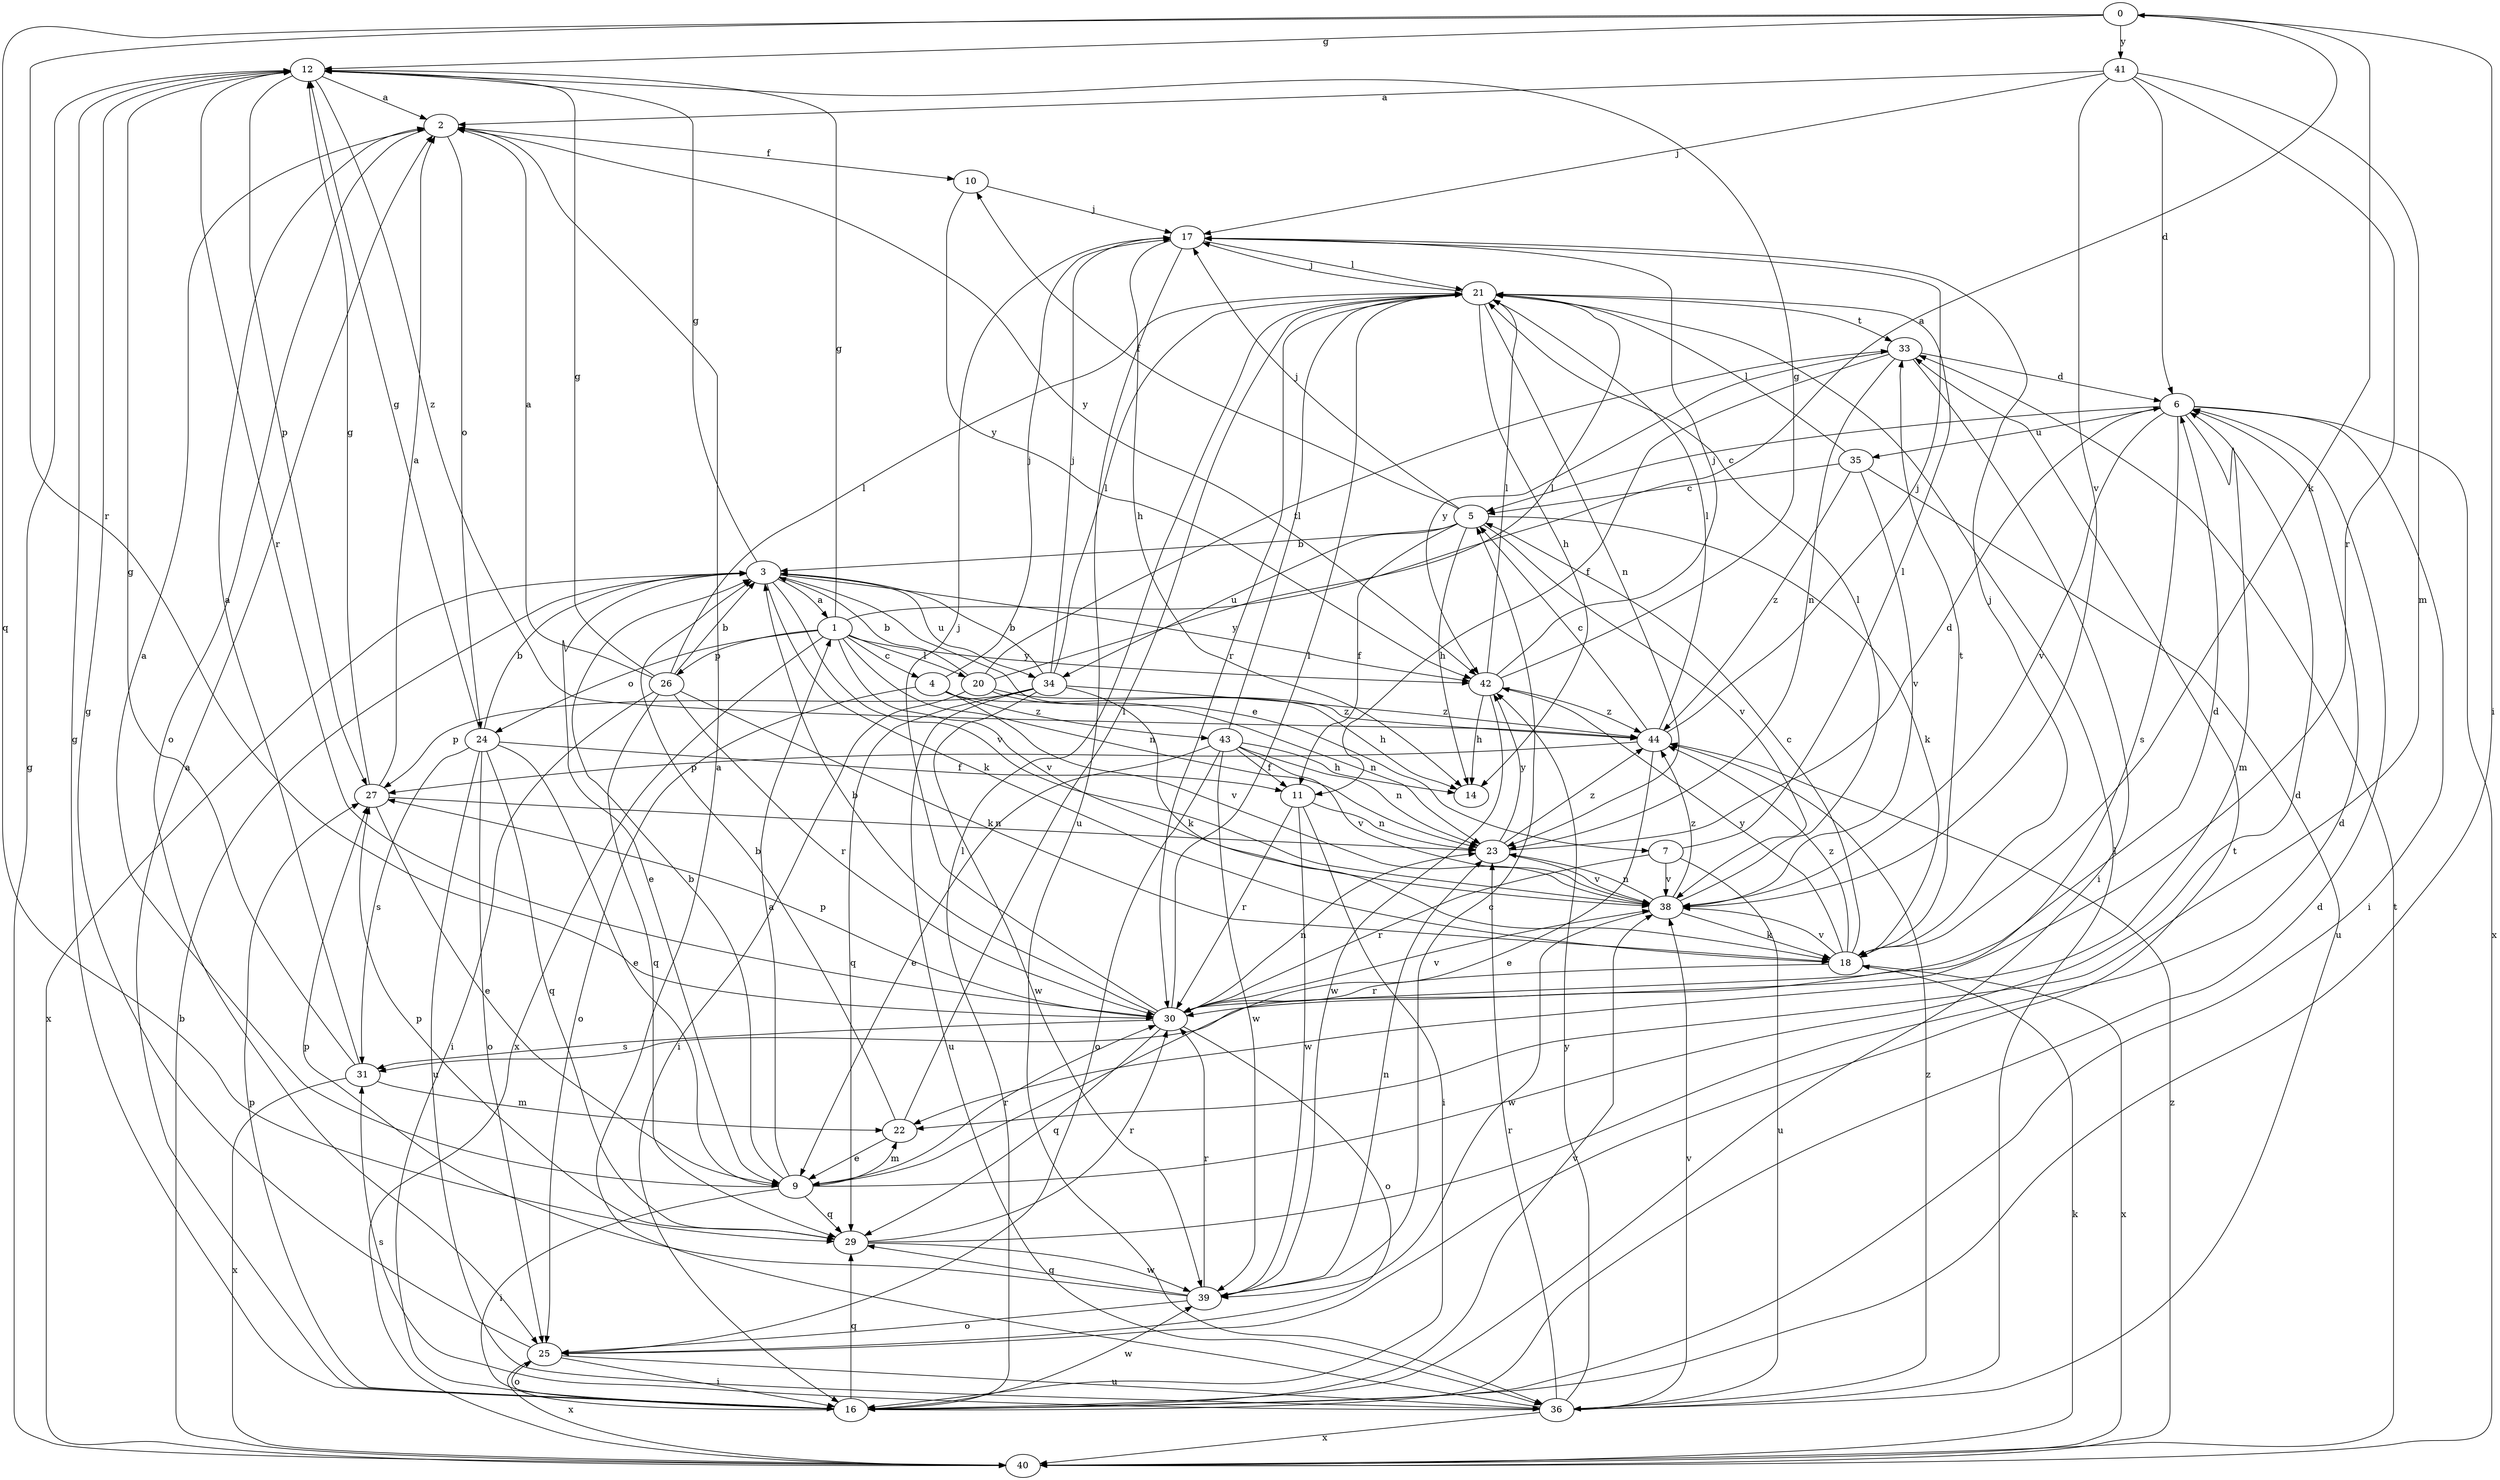 strict digraph  {
0;
1;
2;
3;
4;
5;
6;
7;
9;
10;
11;
12;
14;
16;
17;
18;
20;
21;
22;
23;
24;
25;
26;
27;
29;
30;
31;
33;
34;
35;
36;
38;
39;
40;
41;
42;
43;
44;
0 -> 12  [label=g];
0 -> 16  [label=i];
0 -> 18  [label=k];
0 -> 29  [label=q];
0 -> 30  [label=r];
0 -> 41  [label=y];
1 -> 0  [label=a];
1 -> 4  [label=c];
1 -> 12  [label=g];
1 -> 20  [label=l];
1 -> 23  [label=n];
1 -> 24  [label=o];
1 -> 26  [label=p];
1 -> 38  [label=v];
1 -> 40  [label=x];
1 -> 42  [label=y];
2 -> 10  [label=f];
2 -> 24  [label=o];
2 -> 25  [label=o];
2 -> 42  [label=y];
3 -> 1  [label=a];
3 -> 7  [label=e];
3 -> 9  [label=e];
3 -> 12  [label=g];
3 -> 18  [label=k];
3 -> 34  [label=u];
3 -> 38  [label=v];
3 -> 40  [label=x];
3 -> 42  [label=y];
4 -> 14  [label=h];
4 -> 17  [label=j];
4 -> 25  [label=o];
4 -> 38  [label=v];
4 -> 43  [label=z];
5 -> 3  [label=b];
5 -> 10  [label=f];
5 -> 11  [label=f];
5 -> 14  [label=h];
5 -> 17  [label=j];
5 -> 18  [label=k];
5 -> 34  [label=u];
5 -> 38  [label=v];
6 -> 5  [label=c];
6 -> 16  [label=i];
6 -> 22  [label=m];
6 -> 31  [label=s];
6 -> 35  [label=u];
6 -> 38  [label=v];
6 -> 40  [label=x];
7 -> 21  [label=l];
7 -> 30  [label=r];
7 -> 36  [label=u];
7 -> 38  [label=v];
9 -> 1  [label=a];
9 -> 2  [label=a];
9 -> 3  [label=b];
9 -> 6  [label=d];
9 -> 16  [label=i];
9 -> 22  [label=m];
9 -> 29  [label=q];
9 -> 30  [label=r];
10 -> 17  [label=j];
10 -> 42  [label=y];
11 -> 16  [label=i];
11 -> 23  [label=n];
11 -> 30  [label=r];
11 -> 39  [label=w];
12 -> 2  [label=a];
12 -> 27  [label=p];
12 -> 30  [label=r];
12 -> 44  [label=z];
16 -> 2  [label=a];
16 -> 6  [label=d];
16 -> 12  [label=g];
16 -> 21  [label=l];
16 -> 25  [label=o];
16 -> 27  [label=p];
16 -> 29  [label=q];
16 -> 38  [label=v];
16 -> 39  [label=w];
17 -> 14  [label=h];
17 -> 21  [label=l];
17 -> 36  [label=u];
18 -> 5  [label=c];
18 -> 17  [label=j];
18 -> 30  [label=r];
18 -> 33  [label=t];
18 -> 38  [label=v];
18 -> 40  [label=x];
18 -> 42  [label=y];
18 -> 44  [label=z];
20 -> 3  [label=b];
20 -> 16  [label=i];
20 -> 21  [label=l];
20 -> 23  [label=n];
20 -> 33  [label=t];
20 -> 44  [label=z];
21 -> 14  [label=h];
21 -> 17  [label=j];
21 -> 23  [label=n];
21 -> 30  [label=r];
21 -> 33  [label=t];
22 -> 3  [label=b];
22 -> 9  [label=e];
22 -> 21  [label=l];
23 -> 6  [label=d];
23 -> 38  [label=v];
23 -> 42  [label=y];
23 -> 44  [label=z];
24 -> 3  [label=b];
24 -> 9  [label=e];
24 -> 11  [label=f];
24 -> 12  [label=g];
24 -> 25  [label=o];
24 -> 29  [label=q];
24 -> 31  [label=s];
24 -> 36  [label=u];
25 -> 12  [label=g];
25 -> 16  [label=i];
25 -> 33  [label=t];
25 -> 36  [label=u];
25 -> 40  [label=x];
26 -> 2  [label=a];
26 -> 3  [label=b];
26 -> 12  [label=g];
26 -> 16  [label=i];
26 -> 18  [label=k];
26 -> 21  [label=l];
26 -> 29  [label=q];
26 -> 30  [label=r];
27 -> 2  [label=a];
27 -> 9  [label=e];
27 -> 12  [label=g];
27 -> 23  [label=n];
29 -> 6  [label=d];
29 -> 27  [label=p];
29 -> 30  [label=r];
29 -> 39  [label=w];
30 -> 3  [label=b];
30 -> 6  [label=d];
30 -> 17  [label=j];
30 -> 21  [label=l];
30 -> 23  [label=n];
30 -> 25  [label=o];
30 -> 27  [label=p];
30 -> 29  [label=q];
30 -> 31  [label=s];
30 -> 38  [label=v];
31 -> 2  [label=a];
31 -> 12  [label=g];
31 -> 22  [label=m];
31 -> 40  [label=x];
33 -> 6  [label=d];
33 -> 11  [label=f];
33 -> 16  [label=i];
33 -> 23  [label=n];
33 -> 42  [label=y];
34 -> 3  [label=b];
34 -> 17  [label=j];
34 -> 18  [label=k];
34 -> 21  [label=l];
34 -> 27  [label=p];
34 -> 29  [label=q];
34 -> 36  [label=u];
34 -> 39  [label=w];
34 -> 44  [label=z];
35 -> 5  [label=c];
35 -> 21  [label=l];
35 -> 36  [label=u];
35 -> 38  [label=v];
35 -> 44  [label=z];
36 -> 2  [label=a];
36 -> 21  [label=l];
36 -> 31  [label=s];
36 -> 38  [label=v];
36 -> 40  [label=x];
36 -> 42  [label=y];
36 -> 44  [label=z];
36 -> 23  [label=r];
38 -> 18  [label=k];
38 -> 21  [label=l];
38 -> 23  [label=n];
38 -> 39  [label=w];
38 -> 44  [label=z];
39 -> 5  [label=c];
39 -> 23  [label=n];
39 -> 25  [label=o];
39 -> 27  [label=p];
39 -> 29  [label=q];
39 -> 30  [label=r];
40 -> 3  [label=b];
40 -> 12  [label=g];
40 -> 18  [label=k];
40 -> 33  [label=t];
40 -> 44  [label=z];
41 -> 2  [label=a];
41 -> 6  [label=d];
41 -> 17  [label=j];
41 -> 22  [label=m];
41 -> 30  [label=r];
41 -> 38  [label=v];
42 -> 12  [label=g];
42 -> 14  [label=h];
42 -> 17  [label=j];
42 -> 21  [label=l];
42 -> 39  [label=w];
42 -> 44  [label=z];
43 -> 9  [label=e];
43 -> 11  [label=f];
43 -> 14  [label=h];
43 -> 21  [label=l];
43 -> 23  [label=n];
43 -> 25  [label=o];
43 -> 38  [label=v];
43 -> 39  [label=w];
44 -> 5  [label=c];
44 -> 9  [label=e];
44 -> 17  [label=j];
44 -> 21  [label=l];
44 -> 27  [label=p];
}
